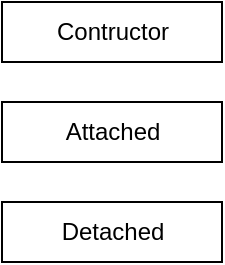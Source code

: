 <mxfile version="13.6.2" type="device"><diagram id="watV0_LWBpkAynb1kNDI" name="Page-1"><mxGraphModel dx="1422" dy="794" grid="1" gridSize="10" guides="1" tooltips="1" connect="1" arrows="1" fold="1" page="1" pageScale="1" pageWidth="827" pageHeight="1169" math="0" shadow="0"><root><mxCell id="0"/><mxCell id="1" parent="0"/><mxCell id="JIVemiBQClva5jlBdbUo-1" value="Contructor" style="html=1;" vertex="1" parent="1"><mxGeometry x="359" y="130" width="110" height="30" as="geometry"/></mxCell><mxCell id="JIVemiBQClva5jlBdbUo-2" value="Attached" style="html=1;" vertex="1" parent="1"><mxGeometry x="359" y="180" width="110" height="30" as="geometry"/></mxCell><mxCell id="JIVemiBQClva5jlBdbUo-3" value="Detached" style="html=1;" vertex="1" parent="1"><mxGeometry x="359" y="230" width="110" height="30" as="geometry"/></mxCell></root></mxGraphModel></diagram></mxfile>